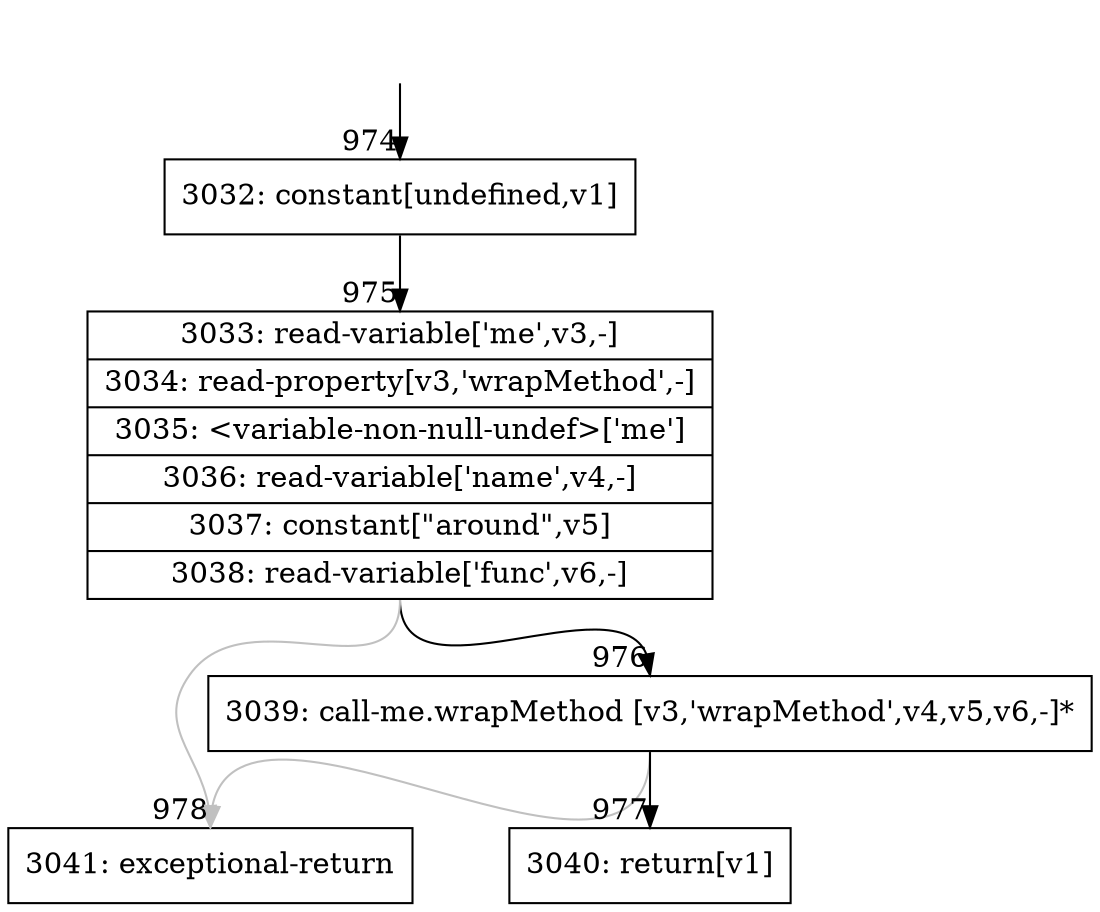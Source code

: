 digraph {
rankdir="TD"
BB_entry115[shape=none,label=""];
BB_entry115 -> BB974 [tailport=s, headport=n, headlabel="    974"]
BB974 [shape=record label="{3032: constant[undefined,v1]}" ] 
BB974 -> BB975 [tailport=s, headport=n, headlabel="      975"]
BB975 [shape=record label="{3033: read-variable['me',v3,-]|3034: read-property[v3,'wrapMethod',-]|3035: \<variable-non-null-undef\>['me']|3036: read-variable['name',v4,-]|3037: constant[\"around\",v5]|3038: read-variable['func',v6,-]}" ] 
BB975 -> BB976 [tailport=s, headport=n, headlabel="      976"]
BB975 -> BB978 [tailport=s, headport=n, color=gray, headlabel="      978"]
BB976 [shape=record label="{3039: call-me.wrapMethod [v3,'wrapMethod',v4,v5,v6,-]*}" ] 
BB976 -> BB977 [tailport=s, headport=n, headlabel="      977"]
BB976 -> BB978 [tailport=s, headport=n, color=gray]
BB977 [shape=record label="{3040: return[v1]}" ] 
BB978 [shape=record label="{3041: exceptional-return}" ] 
//#$~ 1129
}
